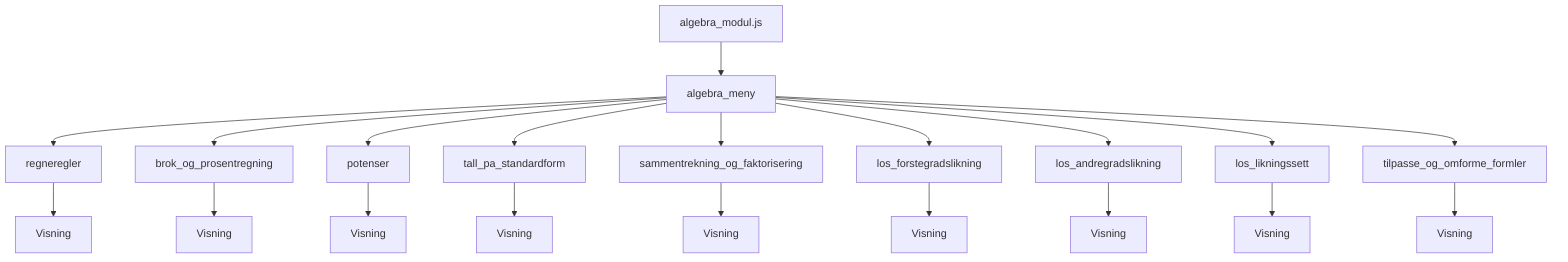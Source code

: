 graph TD
    A[algebra_modul.js] --> B[algebra_meny]
    B --> C[regneregler]
    B --> D[brok_og_prosentregning]
    B --> E[potenser]
    B --> F[tall_pa_standardform]
    B --> G[sammentrekning_og_faktorisering]
    B --> H[los_forstegradslikning]
    B --> I[los_andregradslikning]
    B --> J[los_likningssett]
    B --> K[tilpasse_og_omforme_formler]
    C --> L[Visning]
    D --> M[Visning]
    E --> N[Visning]
    F --> O[Visning]
    G --> P[Visning]
    H --> Q[Visning]
    I --> R[Visning]
    J --> S[Visning]
    K --> T[Visning]